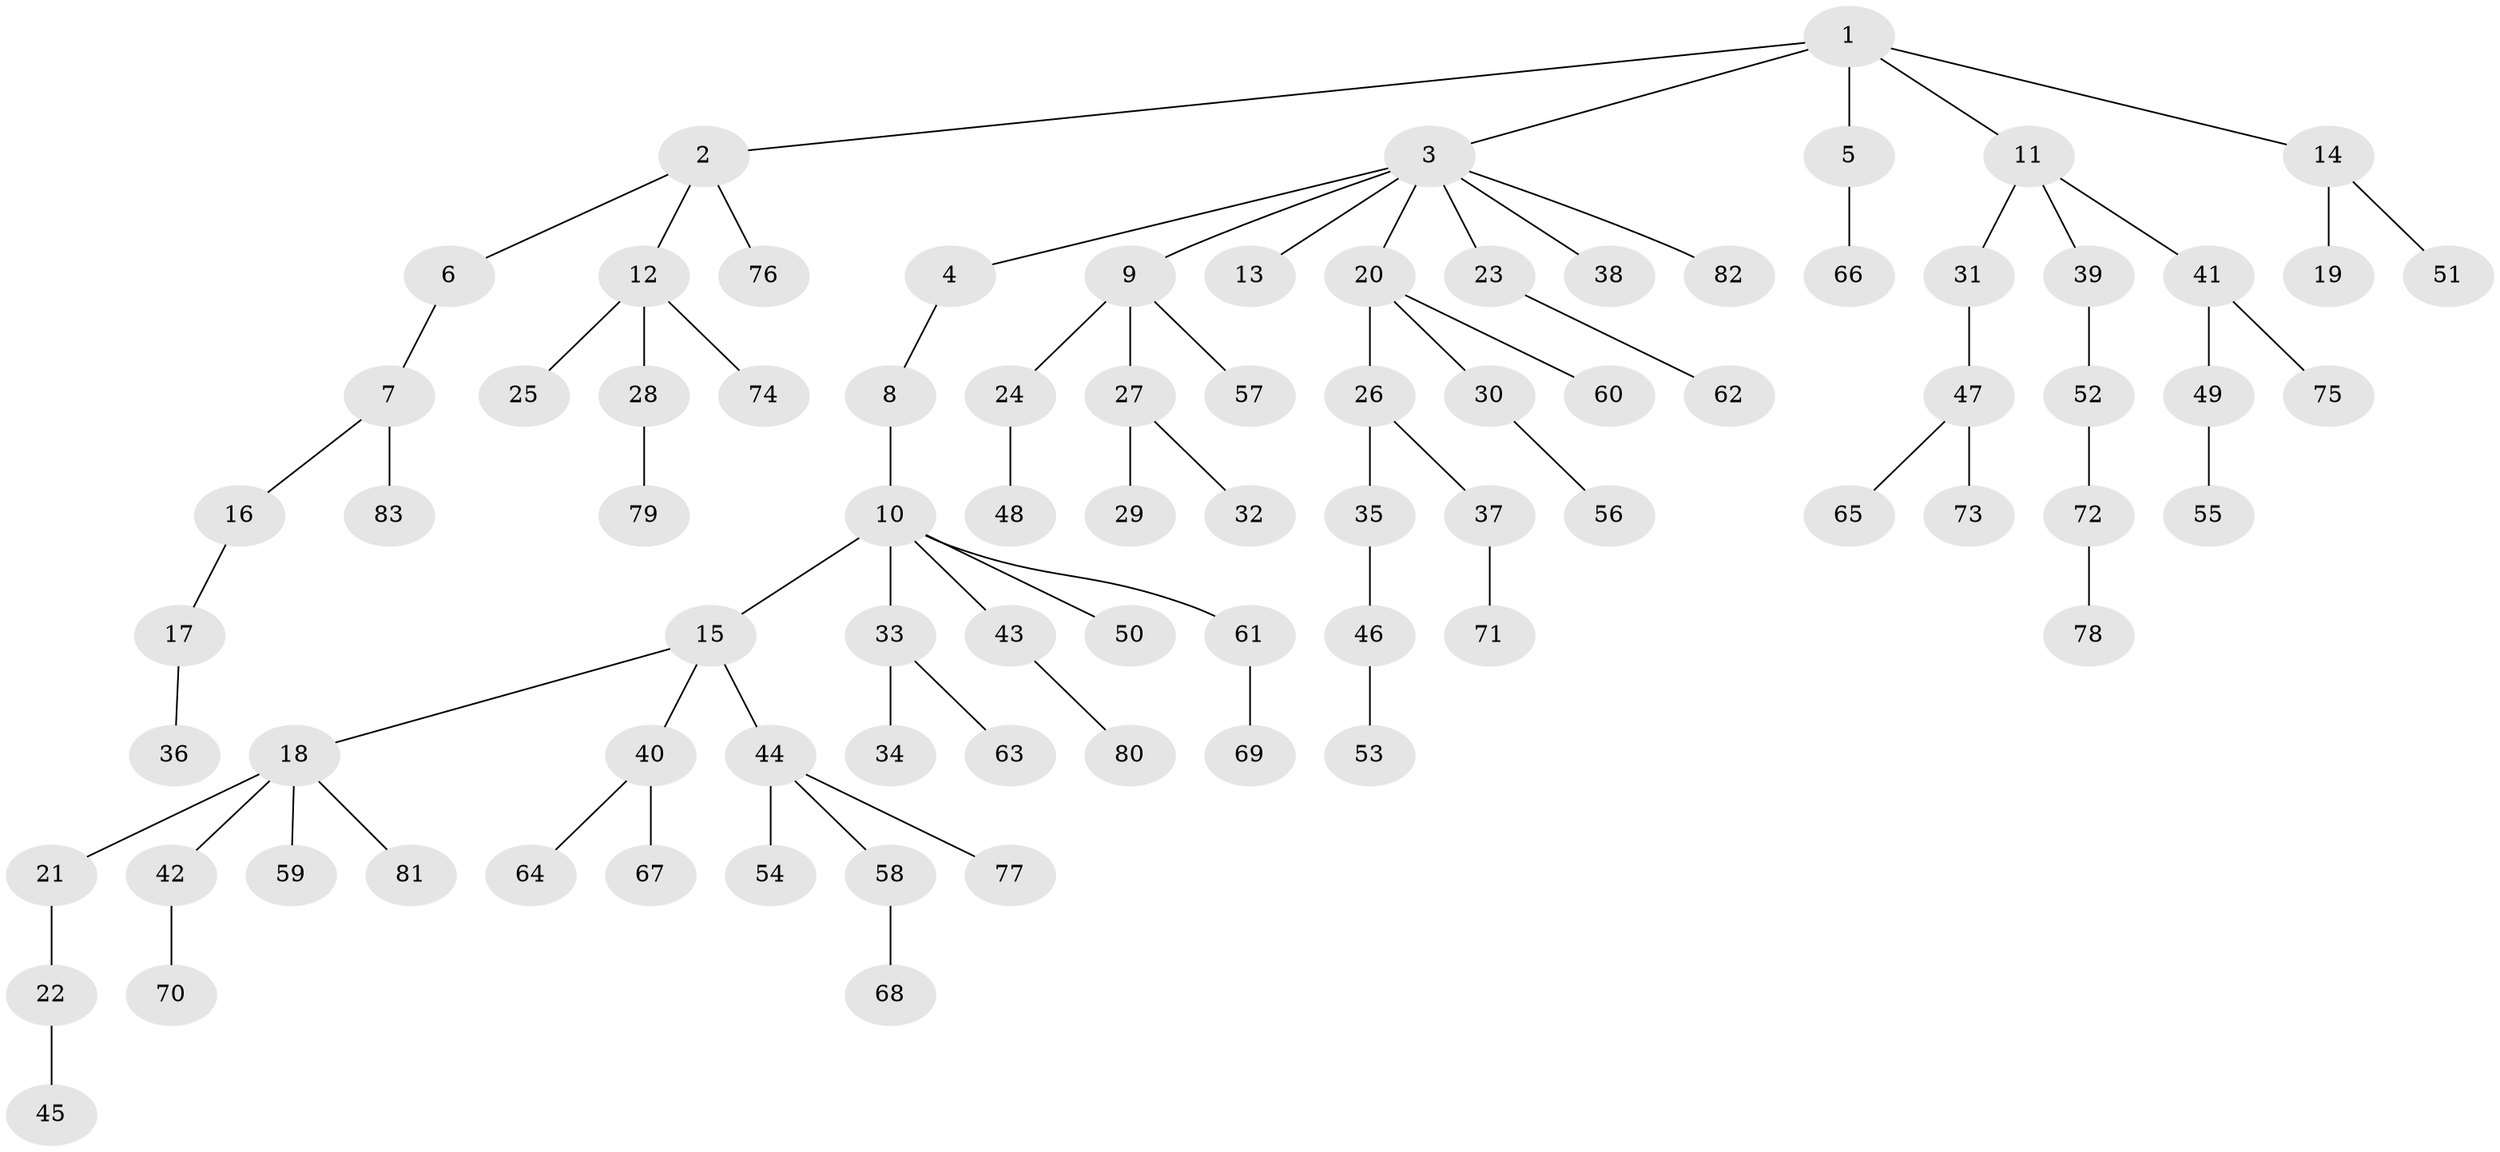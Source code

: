 // Generated by graph-tools (version 1.1) at 2025/53/03/09/25 04:53:27]
// undirected, 83 vertices, 82 edges
graph export_dot {
graph [start="1"]
  node [color=gray90,style=filled];
  1;
  2;
  3;
  4;
  5;
  6;
  7;
  8;
  9;
  10;
  11;
  12;
  13;
  14;
  15;
  16;
  17;
  18;
  19;
  20;
  21;
  22;
  23;
  24;
  25;
  26;
  27;
  28;
  29;
  30;
  31;
  32;
  33;
  34;
  35;
  36;
  37;
  38;
  39;
  40;
  41;
  42;
  43;
  44;
  45;
  46;
  47;
  48;
  49;
  50;
  51;
  52;
  53;
  54;
  55;
  56;
  57;
  58;
  59;
  60;
  61;
  62;
  63;
  64;
  65;
  66;
  67;
  68;
  69;
  70;
  71;
  72;
  73;
  74;
  75;
  76;
  77;
  78;
  79;
  80;
  81;
  82;
  83;
  1 -- 2;
  1 -- 3;
  1 -- 5;
  1 -- 11;
  1 -- 14;
  2 -- 6;
  2 -- 12;
  2 -- 76;
  3 -- 4;
  3 -- 9;
  3 -- 13;
  3 -- 20;
  3 -- 23;
  3 -- 38;
  3 -- 82;
  4 -- 8;
  5 -- 66;
  6 -- 7;
  7 -- 16;
  7 -- 83;
  8 -- 10;
  9 -- 24;
  9 -- 27;
  9 -- 57;
  10 -- 15;
  10 -- 33;
  10 -- 43;
  10 -- 50;
  10 -- 61;
  11 -- 31;
  11 -- 39;
  11 -- 41;
  12 -- 25;
  12 -- 28;
  12 -- 74;
  14 -- 19;
  14 -- 51;
  15 -- 18;
  15 -- 40;
  15 -- 44;
  16 -- 17;
  17 -- 36;
  18 -- 21;
  18 -- 42;
  18 -- 59;
  18 -- 81;
  20 -- 26;
  20 -- 30;
  20 -- 60;
  21 -- 22;
  22 -- 45;
  23 -- 62;
  24 -- 48;
  26 -- 35;
  26 -- 37;
  27 -- 29;
  27 -- 32;
  28 -- 79;
  30 -- 56;
  31 -- 47;
  33 -- 34;
  33 -- 63;
  35 -- 46;
  37 -- 71;
  39 -- 52;
  40 -- 64;
  40 -- 67;
  41 -- 49;
  41 -- 75;
  42 -- 70;
  43 -- 80;
  44 -- 54;
  44 -- 58;
  44 -- 77;
  46 -- 53;
  47 -- 65;
  47 -- 73;
  49 -- 55;
  52 -- 72;
  58 -- 68;
  61 -- 69;
  72 -- 78;
}
